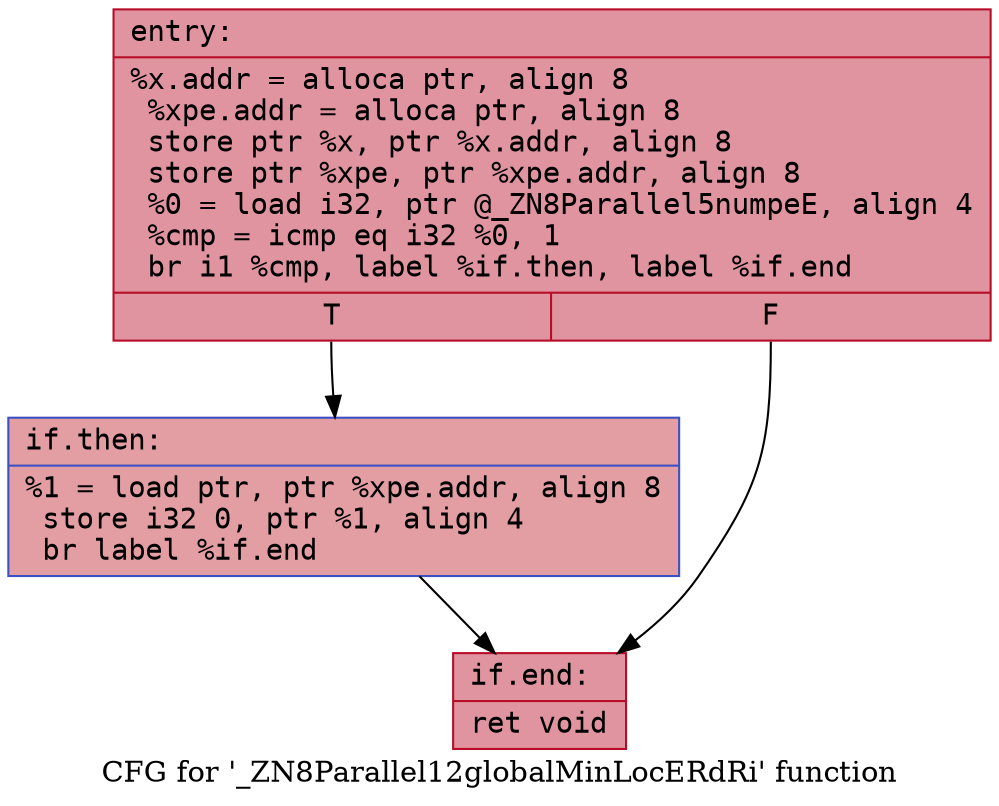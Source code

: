 digraph "CFG for '_ZN8Parallel12globalMinLocERdRi' function" {
	label="CFG for '_ZN8Parallel12globalMinLocERdRi' function";

	Node0x55fc3be234e0 [shape=record,color="#b70d28ff", style=filled, fillcolor="#b70d2870" fontname="Courier",label="{entry:\l|  %x.addr = alloca ptr, align 8\l  %xpe.addr = alloca ptr, align 8\l  store ptr %x, ptr %x.addr, align 8\l  store ptr %xpe, ptr %xpe.addr, align 8\l  %0 = load i32, ptr @_ZN8Parallel5numpeE, align 4\l  %cmp = icmp eq i32 %0, 1\l  br i1 %cmp, label %if.then, label %if.end\l|{<s0>T|<s1>F}}"];
	Node0x55fc3be234e0:s0 -> Node0x55fc3be23d70[tooltip="entry -> if.then\nProbability 50.00%" ];
	Node0x55fc3be234e0:s1 -> Node0x55fc3be23de0[tooltip="entry -> if.end\nProbability 50.00%" ];
	Node0x55fc3be23d70 [shape=record,color="#3d50c3ff", style=filled, fillcolor="#be242e70" fontname="Courier",label="{if.then:\l|  %1 = load ptr, ptr %xpe.addr, align 8\l  store i32 0, ptr %1, align 4\l  br label %if.end\l}"];
	Node0x55fc3be23d70 -> Node0x55fc3be23de0[tooltip="if.then -> if.end\nProbability 100.00%" ];
	Node0x55fc3be23de0 [shape=record,color="#b70d28ff", style=filled, fillcolor="#b70d2870" fontname="Courier",label="{if.end:\l|  ret void\l}"];
}
